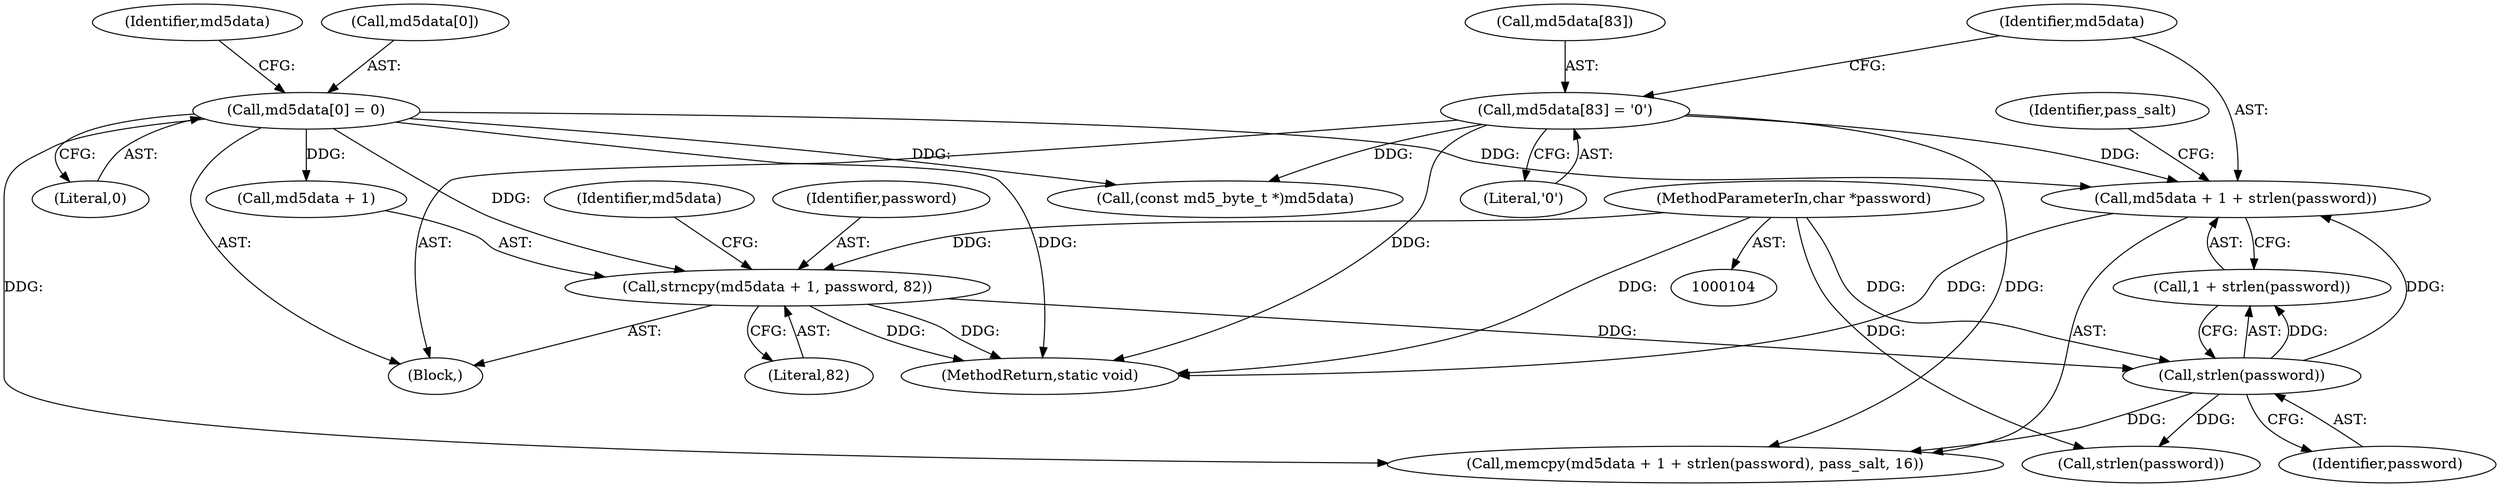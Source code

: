 digraph "0_MAC-Telnet_b69d11727d4f0f8cf719c79e3fb700f55ca03e9a_0@API" {
"1000151" [label="(Call,md5data + 1 + strlen(password))"];
"1000134" [label="(Call,md5data[0] = 0)"];
"1000145" [label="(Call,md5data[83] = '\0')"];
"1000155" [label="(Call,strlen(password))"];
"1000139" [label="(Call,strncpy(md5data + 1, password, 82))"];
"1000106" [label="(MethodParameterIn,char *password)"];
"1000264" [label="(MethodReturn,static void)"];
"1000107" [label="(Block,)"];
"1000141" [label="(Identifier,md5data)"];
"1000138" [label="(Literal,0)"];
"1000149" [label="(Literal,'\0')"];
"1000169" [label="(Call,strlen(password))"];
"1000106" [label="(MethodParameterIn,char *password)"];
"1000134" [label="(Call,md5data[0] = 0)"];
"1000140" [label="(Call,md5data + 1)"];
"1000156" [label="(Identifier,password)"];
"1000151" [label="(Call,md5data + 1 + strlen(password))"];
"1000150" [label="(Call,memcpy(md5data + 1 + strlen(password), pass_salt, 16))"];
"1000135" [label="(Call,md5data[0])"];
"1000165" [label="(Call,(const md5_byte_t *)md5data)"];
"1000143" [label="(Identifier,password)"];
"1000147" [label="(Identifier,md5data)"];
"1000145" [label="(Call,md5data[83] = '\0')"];
"1000152" [label="(Identifier,md5data)"];
"1000153" [label="(Call,1 + strlen(password))"];
"1000157" [label="(Identifier,pass_salt)"];
"1000144" [label="(Literal,82)"];
"1000139" [label="(Call,strncpy(md5data + 1, password, 82))"];
"1000146" [label="(Call,md5data[83])"];
"1000155" [label="(Call,strlen(password))"];
"1000151" -> "1000150"  [label="AST: "];
"1000151" -> "1000153"  [label="CFG: "];
"1000152" -> "1000151"  [label="AST: "];
"1000153" -> "1000151"  [label="AST: "];
"1000157" -> "1000151"  [label="CFG: "];
"1000151" -> "1000264"  [label="DDG: "];
"1000134" -> "1000151"  [label="DDG: "];
"1000145" -> "1000151"  [label="DDG: "];
"1000155" -> "1000151"  [label="DDG: "];
"1000134" -> "1000107"  [label="AST: "];
"1000134" -> "1000138"  [label="CFG: "];
"1000135" -> "1000134"  [label="AST: "];
"1000138" -> "1000134"  [label="AST: "];
"1000141" -> "1000134"  [label="CFG: "];
"1000134" -> "1000264"  [label="DDG: "];
"1000134" -> "1000139"  [label="DDG: "];
"1000134" -> "1000140"  [label="DDG: "];
"1000134" -> "1000150"  [label="DDG: "];
"1000134" -> "1000165"  [label="DDG: "];
"1000145" -> "1000107"  [label="AST: "];
"1000145" -> "1000149"  [label="CFG: "];
"1000146" -> "1000145"  [label="AST: "];
"1000149" -> "1000145"  [label="AST: "];
"1000152" -> "1000145"  [label="CFG: "];
"1000145" -> "1000264"  [label="DDG: "];
"1000145" -> "1000150"  [label="DDG: "];
"1000145" -> "1000165"  [label="DDG: "];
"1000155" -> "1000153"  [label="AST: "];
"1000155" -> "1000156"  [label="CFG: "];
"1000156" -> "1000155"  [label="AST: "];
"1000153" -> "1000155"  [label="CFG: "];
"1000155" -> "1000150"  [label="DDG: "];
"1000155" -> "1000153"  [label="DDG: "];
"1000139" -> "1000155"  [label="DDG: "];
"1000106" -> "1000155"  [label="DDG: "];
"1000155" -> "1000169"  [label="DDG: "];
"1000139" -> "1000107"  [label="AST: "];
"1000139" -> "1000144"  [label="CFG: "];
"1000140" -> "1000139"  [label="AST: "];
"1000143" -> "1000139"  [label="AST: "];
"1000144" -> "1000139"  [label="AST: "];
"1000147" -> "1000139"  [label="CFG: "];
"1000139" -> "1000264"  [label="DDG: "];
"1000139" -> "1000264"  [label="DDG: "];
"1000106" -> "1000139"  [label="DDG: "];
"1000106" -> "1000104"  [label="AST: "];
"1000106" -> "1000264"  [label="DDG: "];
"1000106" -> "1000169"  [label="DDG: "];
}

